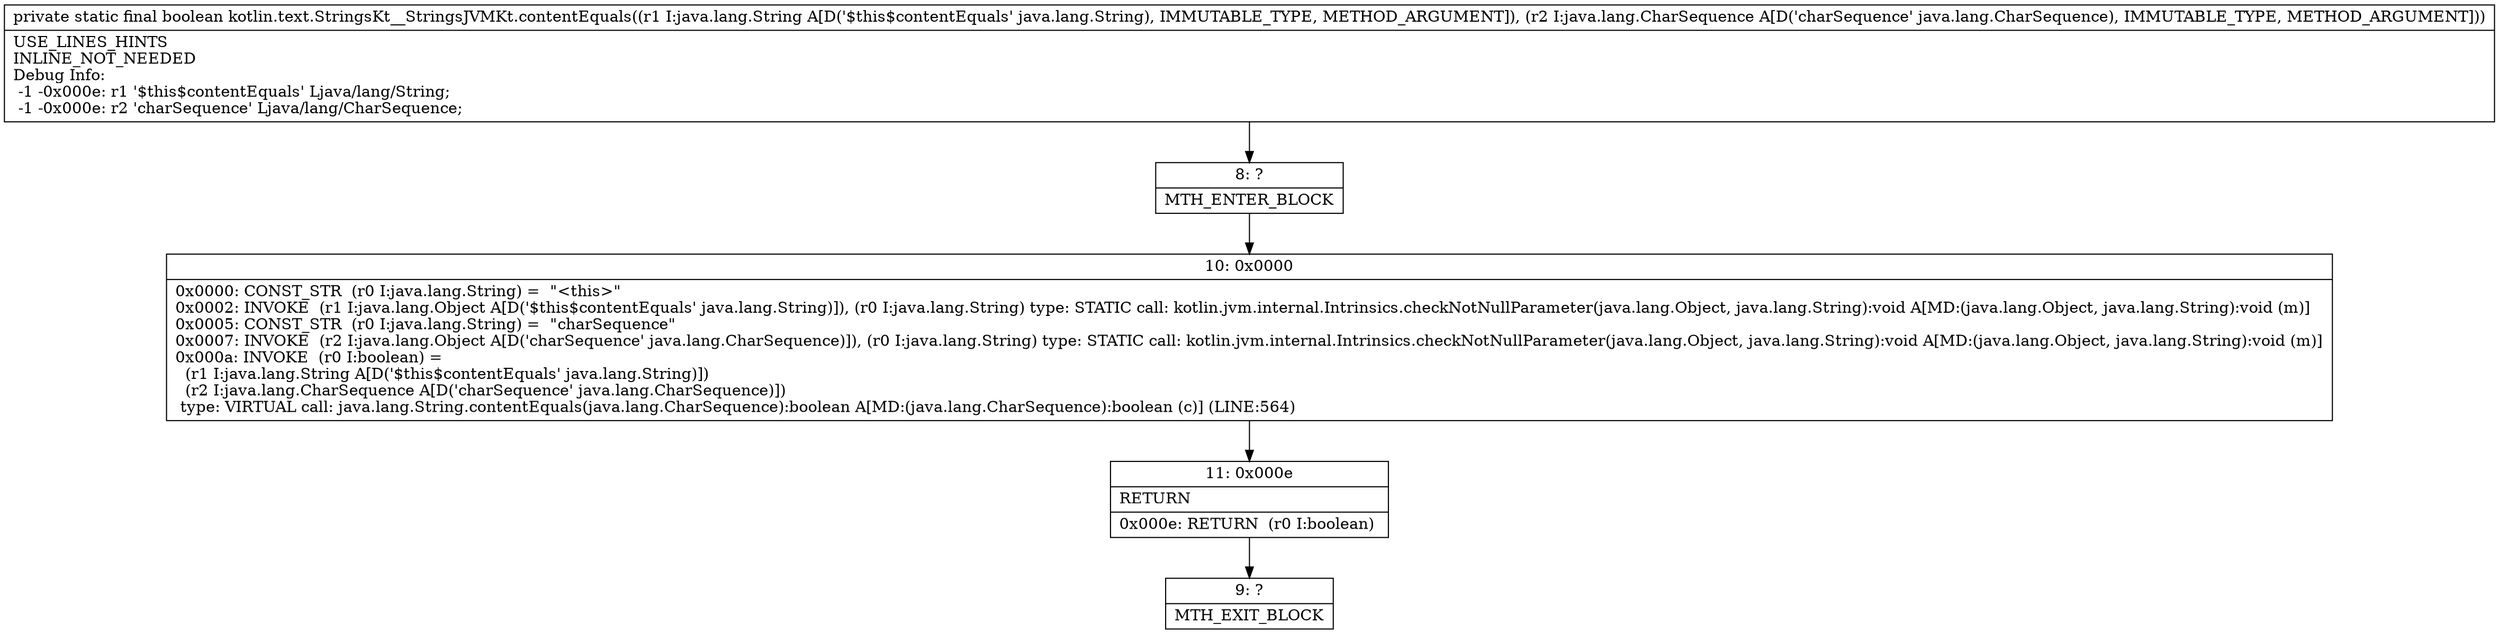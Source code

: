 digraph "CFG forkotlin.text.StringsKt__StringsJVMKt.contentEquals(Ljava\/lang\/String;Ljava\/lang\/CharSequence;)Z" {
Node_8 [shape=record,label="{8\:\ ?|MTH_ENTER_BLOCK\l}"];
Node_10 [shape=record,label="{10\:\ 0x0000|0x0000: CONST_STR  (r0 I:java.lang.String) =  \"\<this\>\" \l0x0002: INVOKE  (r1 I:java.lang.Object A[D('$this$contentEquals' java.lang.String)]), (r0 I:java.lang.String) type: STATIC call: kotlin.jvm.internal.Intrinsics.checkNotNullParameter(java.lang.Object, java.lang.String):void A[MD:(java.lang.Object, java.lang.String):void (m)]\l0x0005: CONST_STR  (r0 I:java.lang.String) =  \"charSequence\" \l0x0007: INVOKE  (r2 I:java.lang.Object A[D('charSequence' java.lang.CharSequence)]), (r0 I:java.lang.String) type: STATIC call: kotlin.jvm.internal.Intrinsics.checkNotNullParameter(java.lang.Object, java.lang.String):void A[MD:(java.lang.Object, java.lang.String):void (m)]\l0x000a: INVOKE  (r0 I:boolean) = \l  (r1 I:java.lang.String A[D('$this$contentEquals' java.lang.String)])\l  (r2 I:java.lang.CharSequence A[D('charSequence' java.lang.CharSequence)])\l type: VIRTUAL call: java.lang.String.contentEquals(java.lang.CharSequence):boolean A[MD:(java.lang.CharSequence):boolean (c)] (LINE:564)\l}"];
Node_11 [shape=record,label="{11\:\ 0x000e|RETURN\l|0x000e: RETURN  (r0 I:boolean) \l}"];
Node_9 [shape=record,label="{9\:\ ?|MTH_EXIT_BLOCK\l}"];
MethodNode[shape=record,label="{private static final boolean kotlin.text.StringsKt__StringsJVMKt.contentEquals((r1 I:java.lang.String A[D('$this$contentEquals' java.lang.String), IMMUTABLE_TYPE, METHOD_ARGUMENT]), (r2 I:java.lang.CharSequence A[D('charSequence' java.lang.CharSequence), IMMUTABLE_TYPE, METHOD_ARGUMENT]))  | USE_LINES_HINTS\lINLINE_NOT_NEEDED\lDebug Info:\l  \-1 \-0x000e: r1 '$this$contentEquals' Ljava\/lang\/String;\l  \-1 \-0x000e: r2 'charSequence' Ljava\/lang\/CharSequence;\l}"];
MethodNode -> Node_8;Node_8 -> Node_10;
Node_10 -> Node_11;
Node_11 -> Node_9;
}

